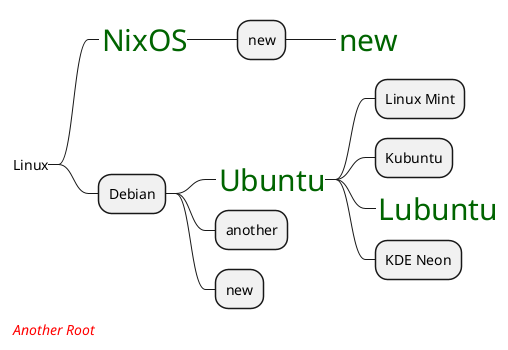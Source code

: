 @startmindmap

<style>
mindmapDiagram {
    boxless {
        FontColor darkgreen
        FontName Impact
        FontSize 30
    }
    .root {
        FontStyle italic
        FontColor red
    }
}
</style>

*_ Linux
    *_ NixOS
        * new
            *_ new
    * Debian
        *_ Ubuntu
            * Linux Mint
            * Kubuntu
            *_ Lubuntu
            * KDE Neon
        * another
        * new
*_ Another Root <<root>>

@endmindmap